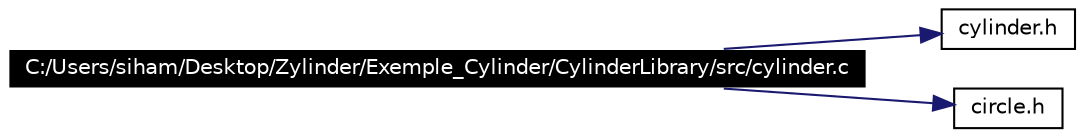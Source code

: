 digraph G
{
  edge [fontname="Helvetica",fontsize=10,labelfontname="Helvetica",labelfontsize=10];
  node [fontname="Helvetica",fontsize=10,shape=record];
  rankdir=LR;
  Node1 [label="C:/Users/siham/Desktop/Zylinder/Exemple_Cylinder/CylinderLibrary/src/cylinder.c",height=0.2,width=0.4,color="white", fillcolor="black", style="filled" fontcolor="white"];
  Node1 -> Node2 [color="midnightblue",fontsize=10,style="solid"];
  Node2 [label="cylinder.h",height=0.2,width=0.4,color="black", fillcolor="white", style="filled",URL="$src_2cylinder_8h-source.html"];
  Node1 -> Node3 [color="midnightblue",fontsize=10,style="solid"];
  Node3 [label="circle.h",height=0.2,width=0.4,color="black", fillcolor="white", style="filled",URL="$circle_8h-source.html"];
}
